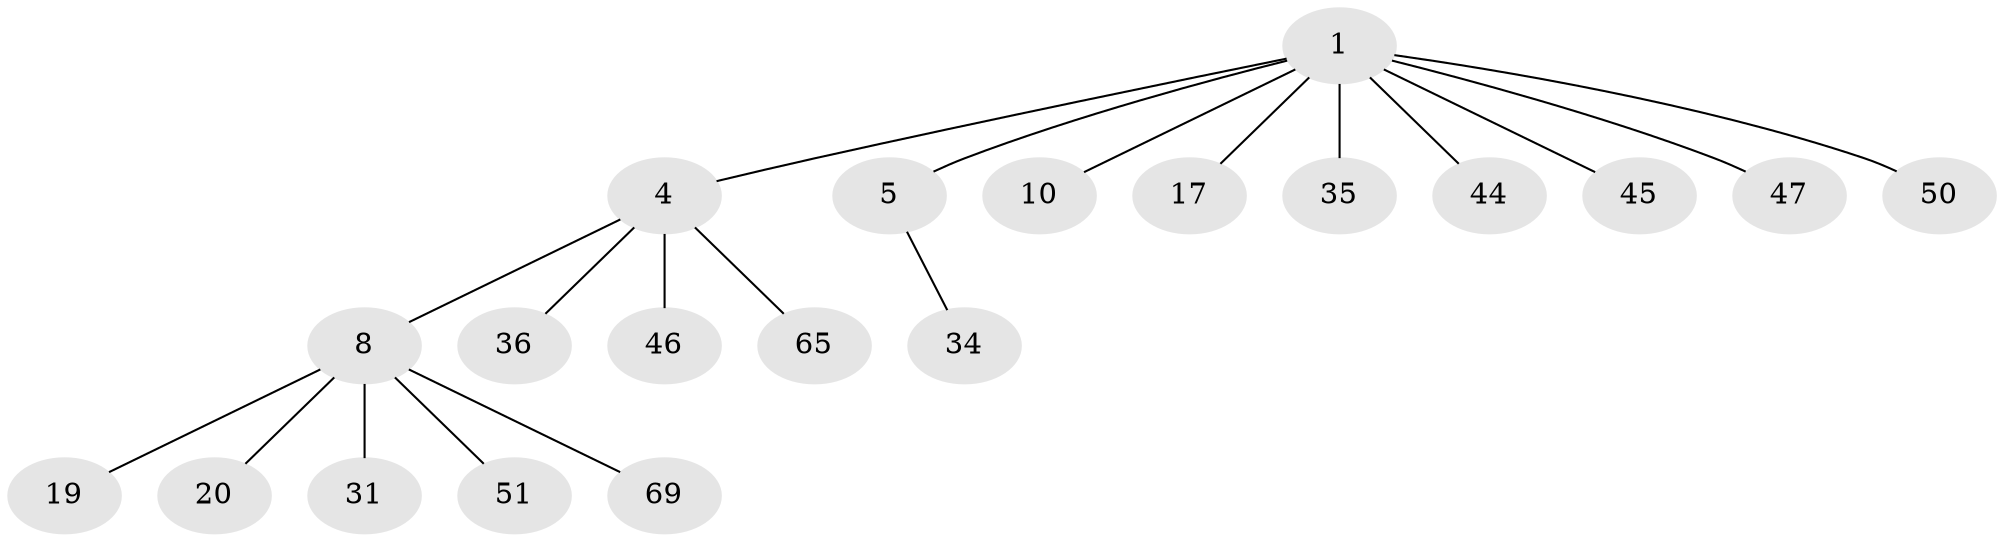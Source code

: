 // original degree distribution, {5: 0.043478260869565216, 6: 0.028985507246376812, 2: 0.30434782608695654, 3: 0.13043478260869565, 1: 0.463768115942029, 4: 0.028985507246376812}
// Generated by graph-tools (version 1.1) at 2025/19/03/04/25 18:19:06]
// undirected, 20 vertices, 19 edges
graph export_dot {
graph [start="1"]
  node [color=gray90,style=filled];
  1 [super="+2+3+7+12"];
  4 [super="+14+66+13"];
  5 [super="+30"];
  8 [super="+9"];
  10;
  17 [super="+26+40"];
  19 [super="+21"];
  20 [super="+28+27"];
  31 [super="+67"];
  34 [super="+41+56"];
  35;
  36;
  44;
  45 [super="+48"];
  46;
  47 [super="+49"];
  50;
  51;
  65;
  69;
  1 -- 5;
  1 -- 50;
  1 -- 4;
  1 -- 10;
  1 -- 44;
  1 -- 45;
  1 -- 35;
  1 -- 17;
  1 -- 47;
  4 -- 8;
  4 -- 65;
  4 -- 46;
  4 -- 36;
  5 -- 34;
  8 -- 51;
  8 -- 19;
  8 -- 69;
  8 -- 20;
  8 -- 31;
}
